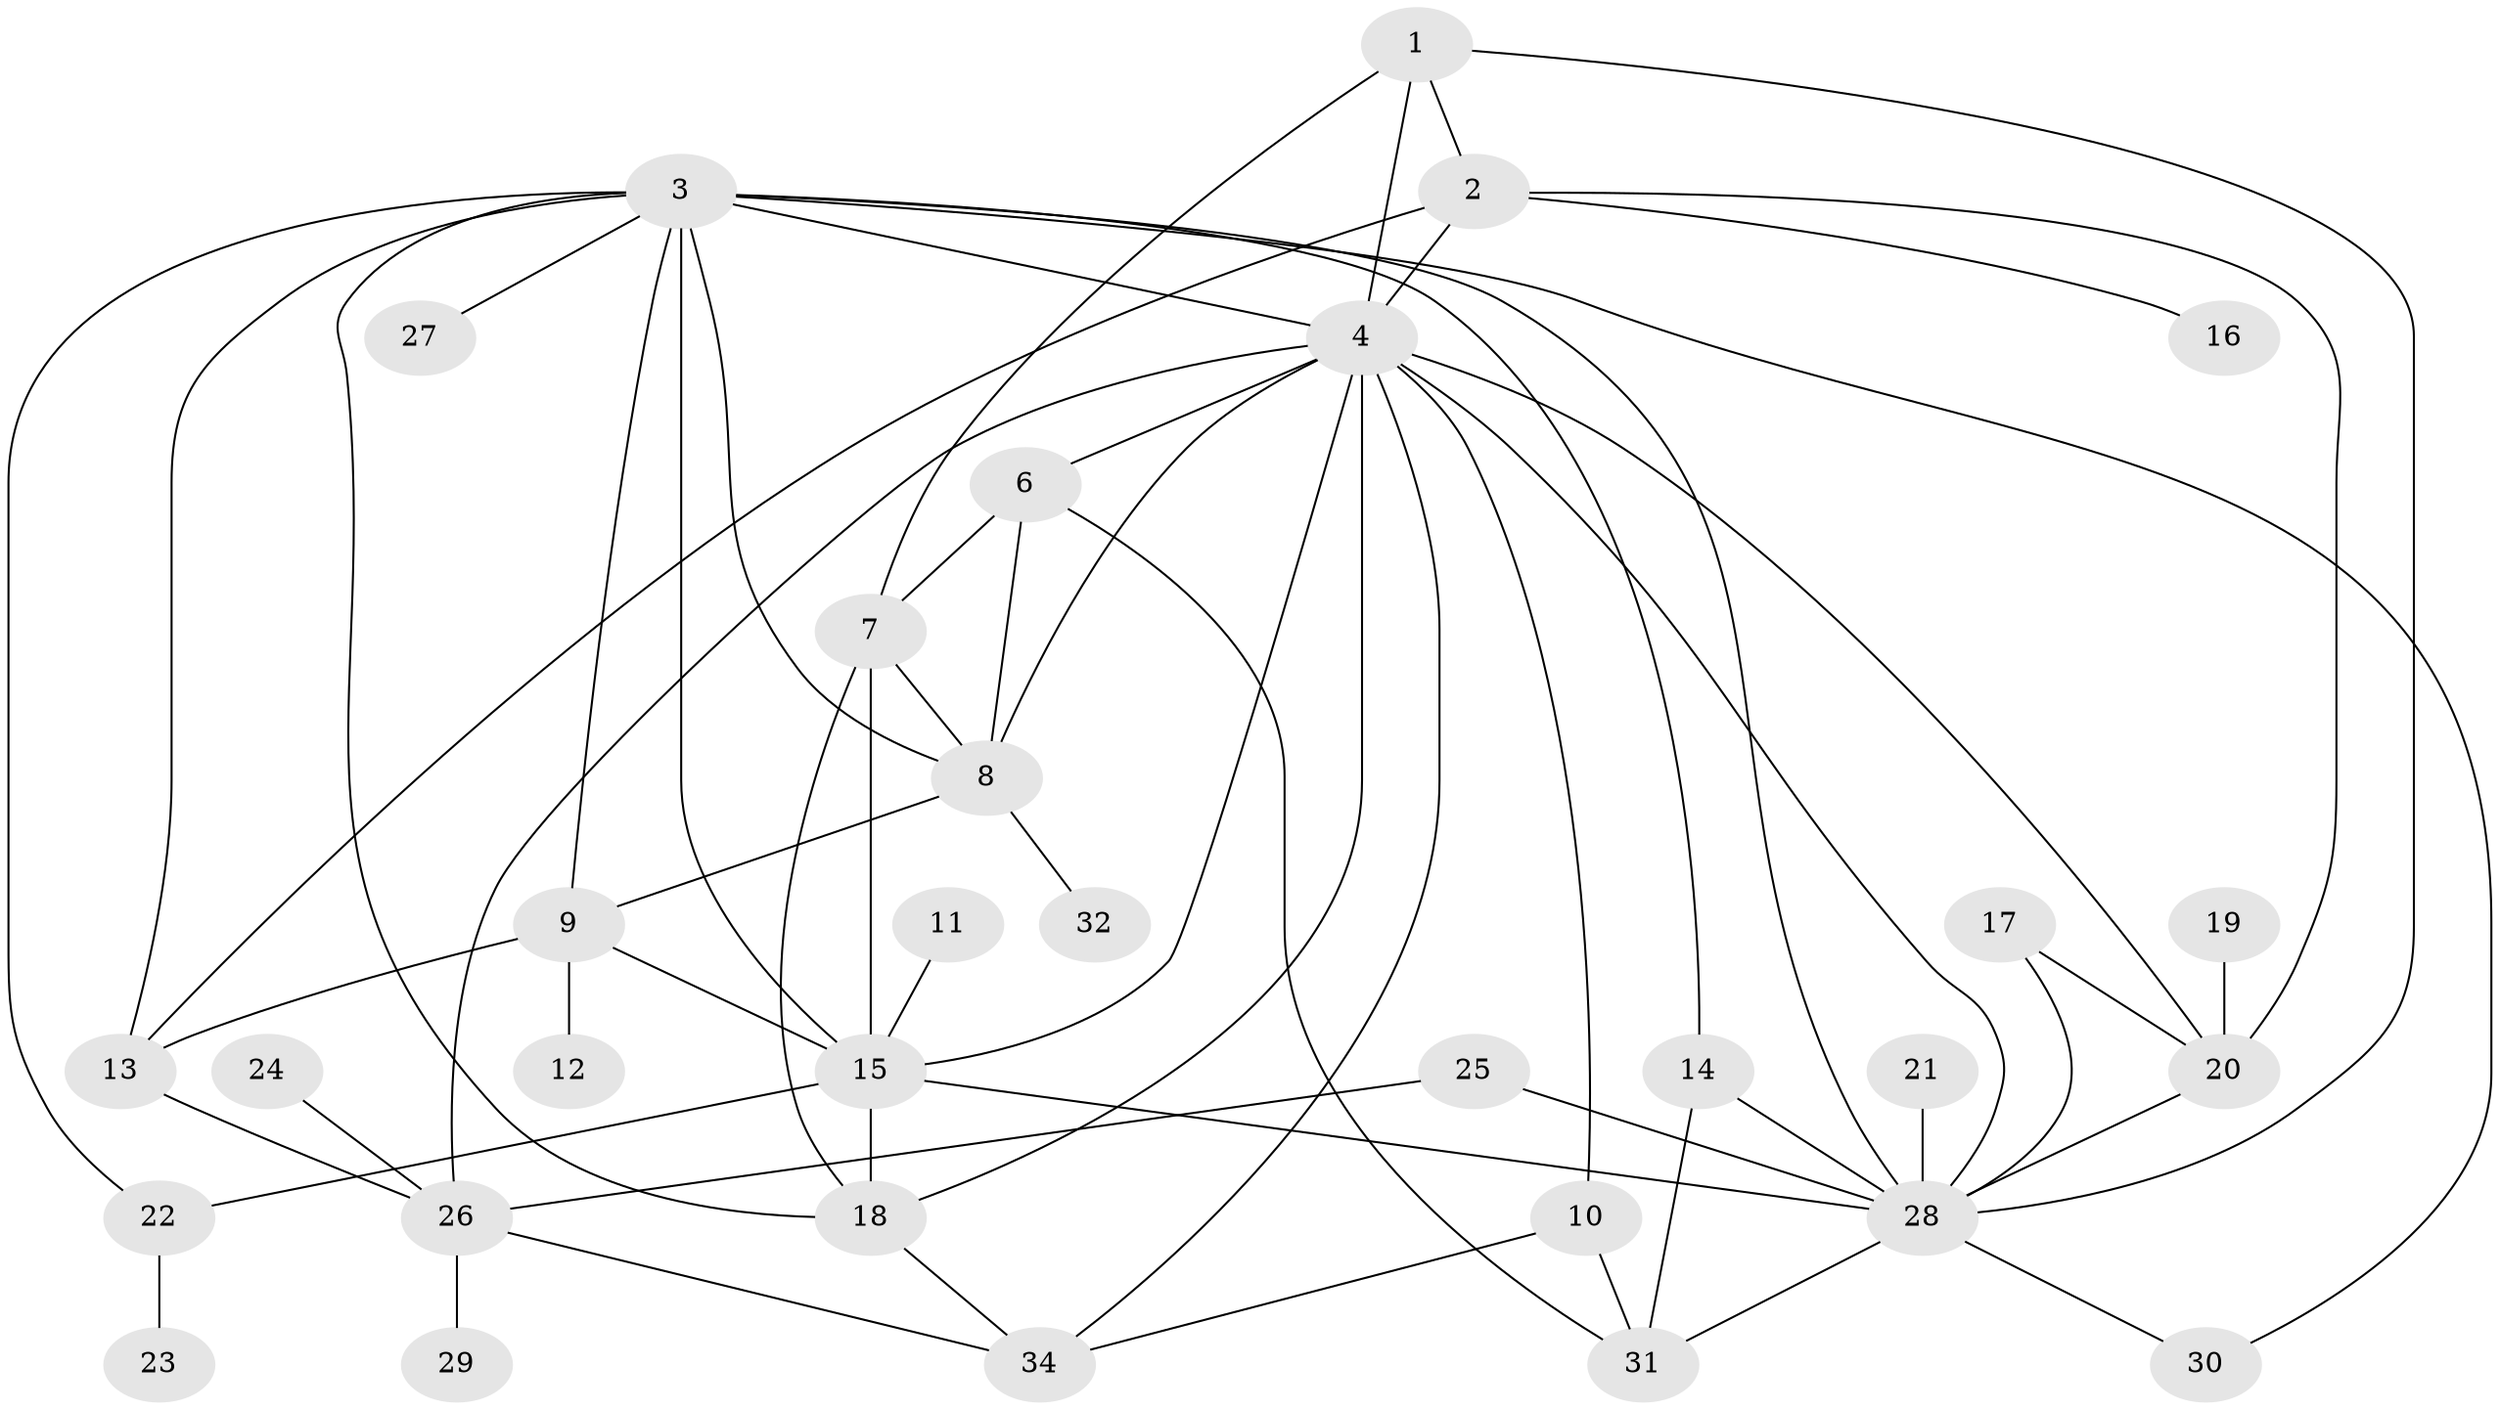 // original degree distribution, {4: 0.1323529411764706, 1: 0.17647058823529413, 3: 0.17647058823529413, 0: 0.029411764705882353, 2: 0.29411764705882354, 7: 0.029411764705882353, 6: 0.08823529411764706, 5: 0.04411764705882353, 8: 0.014705882352941176, 9: 0.014705882352941176}
// Generated by graph-tools (version 1.1) at 2025/33/03/09/25 02:33:34]
// undirected, 32 vertices, 62 edges
graph export_dot {
graph [start="1"]
  node [color=gray90,style=filled];
  1;
  2;
  3;
  4;
  6;
  7;
  8;
  9;
  10;
  11;
  12;
  13;
  14;
  15;
  16;
  17;
  18;
  19;
  20;
  21;
  22;
  23;
  24;
  25;
  26;
  27;
  28;
  29;
  30;
  31;
  32;
  34;
  1 -- 2 [weight=1.0];
  1 -- 4 [weight=1.0];
  1 -- 7 [weight=1.0];
  1 -- 28 [weight=1.0];
  2 -- 4 [weight=1.0];
  2 -- 13 [weight=1.0];
  2 -- 16 [weight=1.0];
  2 -- 20 [weight=1.0];
  3 -- 4 [weight=1.0];
  3 -- 8 [weight=1.0];
  3 -- 9 [weight=2.0];
  3 -- 13 [weight=1.0];
  3 -- 14 [weight=1.0];
  3 -- 15 [weight=3.0];
  3 -- 18 [weight=1.0];
  3 -- 22 [weight=1.0];
  3 -- 27 [weight=1.0];
  3 -- 28 [weight=2.0];
  3 -- 30 [weight=1.0];
  4 -- 6 [weight=1.0];
  4 -- 8 [weight=1.0];
  4 -- 10 [weight=1.0];
  4 -- 15 [weight=1.0];
  4 -- 18 [weight=1.0];
  4 -- 20 [weight=1.0];
  4 -- 26 [weight=1.0];
  4 -- 28 [weight=1.0];
  4 -- 34 [weight=1.0];
  6 -- 7 [weight=1.0];
  6 -- 8 [weight=1.0];
  6 -- 31 [weight=1.0];
  7 -- 8 [weight=1.0];
  7 -- 15 [weight=1.0];
  7 -- 18 [weight=1.0];
  8 -- 9 [weight=1.0];
  8 -- 32 [weight=1.0];
  9 -- 12 [weight=1.0];
  9 -- 13 [weight=1.0];
  9 -- 15 [weight=1.0];
  10 -- 31 [weight=1.0];
  10 -- 34 [weight=1.0];
  11 -- 15 [weight=1.0];
  13 -- 26 [weight=1.0];
  14 -- 28 [weight=1.0];
  14 -- 31 [weight=1.0];
  15 -- 18 [weight=1.0];
  15 -- 22 [weight=1.0];
  15 -- 28 [weight=1.0];
  17 -- 20 [weight=1.0];
  17 -- 28 [weight=2.0];
  18 -- 34 [weight=1.0];
  19 -- 20 [weight=1.0];
  20 -- 28 [weight=1.0];
  21 -- 28 [weight=1.0];
  22 -- 23 [weight=1.0];
  24 -- 26 [weight=1.0];
  25 -- 26 [weight=1.0];
  25 -- 28 [weight=1.0];
  26 -- 29 [weight=1.0];
  26 -- 34 [weight=1.0];
  28 -- 30 [weight=1.0];
  28 -- 31 [weight=1.0];
}

